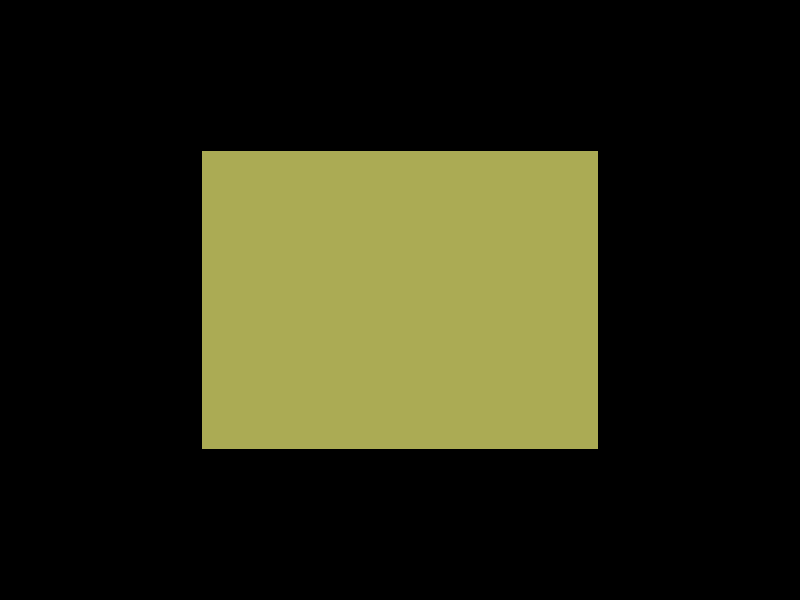 
#version 3.1;

#include "colors.inc"
#include "textures.inc"

global_settings {
  max_trace_level 15
  assumed_gamma 2.2
  }

light_source {<5, 10, -20> color <1,1,1>}
light_source {<-60, -30, -40> color <0.54,1,0.5>}

camera {
    location <0,0,-16>
    right x
    up y
    angle 45
    look_at <0, 0, 0>
}



#declare     x0 = array[16][4]
#declare xtrans = array[16][4]
#declare   xscr = array[16][3]
#declare Square = array[24][4]

#macro InitHypercube ()    
    #declare xx = 0;
    #while (xx <= 1)
        #declare yy = 0;
        #while (yy <= 1)
            #declare zz = 0;
            #while (zz <= 1)
                #declare ww = 0;
                #while (ww <= 1)
                    #declare x0[xx+2*(yy+2*(zz+2*ww))][0] = 2*xx-1;
                    #declare x0[xx+2*(yy+2*(zz+2*ww))][1] = 2*yy-1;
                    #declare x0[xx+2*(yy+2*(zz+2*ww))][2] = 2*zz-1;
                    #declare x0[xx+2*(yy+2*(zz+2*ww))][3] = 2*ww-1;
                    
                    #declare ww = ww+1;
                #end
                
                #declare zz = zz+1;
            #end
            
            #declare yy = yy+1;
        #end
        
        #declare xx = xx+1;
    #end
#end                            //  InitHypercube


#macro TransformX (Rxw)
    #declare s = sin (Rxw);
    #declare c = cos (Rxw);
    #declare i = 0;
    #while (i < 16)
        #declare X = x0[i][0];
        #declare xtrans[i][0] = c*X+s*x0[i][3];
        #declare xtrans[i][1] = x0[i][1];
        #declare xtrans[i][2] = x0[i][2];
        #declare xtrans[i][3] = c*x0[i][3]-s*X;
        
        #declare i = i+1;
    #end
#end             

#macro TransformY (Ryw)
    #declare s = sin (Ryw);
    #declare c = cos (Ryw);
    #declare i = 0;
    #while (i < 16)
        #declare Y = x0[i][1];
        #declare xtrans[i][0] = xtrans[i][0];
        #declare xtrans[i][1] = c*Y+s*xtrans[i][3];
        #declare xtrans[i][2] = xtrans[i][2];
        #declare xtrans[i][3] = c*xtrans[i][3]-s*Y;
        
        #declare i = i+1;
    #end
#end             

#macro TransformZ (Rzw)
    #declare s = sin (Rzw);
    #declare c = cos (Rzw);
    #declare i = 0;
    #while (i < 16)
        #declare Z = x0[i][2];
        #declare xtrans[i][0] = xtrans[i][0];
        #declare xtrans[i][1] = xtrans[i][1];
        #declare xtrans[i][2] = c*Z-s*xtrans[i][3];
        #declare xtrans[i][3] = c*xtrans[i][3]+s*Z;
        
        #declare i = i+1;
    #end
#end             
                   
#macro TranslateW (Tw)
    #declare i = 0;
    #while (i < 16)    
        #declare xtrans[i][3] = xtrans[i][3]+Tw;
        #declare i = i+1;
    #end
#end             
                   
#macro Project (Wscr, Wcam)
    #declare i = 0;
    #while (i < 16)
        #declare ProjectionFactor = (Wscr - Wcam)/xtrans[i][3];
        #declare j = 0;
        #while (j < 3)
            #declare xscr[i][j] = xtrans[i][j]*ProjectionFactor;
            #declare j = j+1;
        #end
        
        #declare i = i+1;
    #end
#end

#macro DeclareSquare (i, a, b, c, d)
    #declare Square[i][0] = a;
    #declare Square[i][1] = b;
    #declare Square[i][2] = c;
    #declare Square[i][3] = d;      
#end                             

#declare rmax = -10;
#declare rmin =  10;
#declare gmax = -10;
#declare gmin =  10;
#declare bmax = -10;
#declare bmin =  10;
#declare fmax = -10;
#declare fmin =  10;
#macro DeclareColor (i)
    #declare R = (x0[Square[i][0]][0] + x0[Square[i][1]][0]
                + x0[Square[i][2]][0] + x0[Square[i][3]][0] + 8)/12;   //  1/3 <= R <= 1 
#   if (R > rmax)
        #declare rmax = R;
#   end        
#   if (R < rmin)
        #declare rmin = R;
#   end        
                
    #declare G = (x0[Square[i][0]][1] + x0[Square[i][1]][1]
                + x0[Square[i][2]][1] + x0[Square[i][3]][1] + 8)/12;
#   if (G > gmax)
        #declare gmax = G;
#   end        
#   if (G < gmin)
        #declare gmin = G;
#   end        
    #declare B = (x0[Square[i][0]][2] + x0[Square[i][1]][2]
                + x0[Square[i][2]][2] + x0[Square[i][3]][2] + 8)/12;               
#   if (B > bmax)
        #declare bmax = B;
#   end        
#   if (B < bmin)
        #declare bmin = B;
#   end        
    #declare F = (x0[Square[i][0]][3] + x0[Square[i][1]][3]
                + x0[Square[i][2]][3] + x0[Square[i][3]][3] + 4)/8;
#   if (F > fmax)
        #declare fmax = F;
#   end        
#   if (F < fmin)
        #declare fmin = F;
#   end        
    #declare F = 0.9-0.8*F;            //  0.25 <= F <= 0.75
    
    pigment { color rgbf < R, G, B, F> }                    
#end

    
#macro InitSquares ()
    DeclareSquare (0,  0, 1, 2, 3)    
    DeclareSquare (1,  0, 1, 4, 5)    
    DeclareSquare (2,  0, 1, 8, 9)    
    DeclareSquare (3,  0, 2, 4, 6)    
    DeclareSquare (4,  0, 2, 8,10)    
    DeclareSquare (5,  0, 4, 8,12)    
    DeclareSquare (6,  1, 3, 5, 7)    
    DeclareSquare (7,  1, 3, 9,11)    
    DeclareSquare (8,  1, 5, 9,13)    
    DeclareSquare (9,  2, 3, 6, 7)    
    DeclareSquare (10, 2, 3,10,11)    
    DeclareSquare (11, 2, 6,10,14)    
    DeclareSquare (12, 3, 7,11,15)    
    DeclareSquare (13, 4, 5, 6, 7)    
    DeclareSquare (14, 4, 5,12,13)    
    DeclareSquare (15, 4, 6,12,14)    
    DeclareSquare (16, 5, 7,13,15)    
    DeclareSquare (17, 6, 7,14,15)    
    DeclareSquare (18, 8, 9,10,11)    
    DeclareSquare (19, 8, 9,12,13)    
    DeclareSquare (20, 8,10,12,14)    
    DeclareSquare (21, 9,11,13,15)    
    DeclareSquare (22,10,11,14,15)    
    DeclareSquare (23,12,13,14,15)    

    #declare i = 0;
    #while (i < 24)
        triangle {
            <xscr[Square[i][0]][0], xscr[Square[i][0]][1], xscr[Square[i][0]][2]>,
            <xscr[Square[i][1]][0], xscr[Square[i][1]][1], xscr[Square[i][1]][2]>,
            <xscr[Square[i][2]][0], xscr[Square[i][2]][1], xscr[Square[i][2]][2]>

            texture {
                Chrome_Metal
                DeclareColor (i)
            }
            interior { ior 1.2 }
        }
        triangle {
            <xscr[Square[i][1]][0], xscr[Square[i][1]][1], xscr[Square[i][1]][2]>,
            <xscr[Square[i][2]][0], xscr[Square[i][2]][1], xscr[Square[i][2]][2]>,
            <xscr[Square[i][3]][0], xscr[Square[i][3]][1], xscr[Square[i][3]][2]>
            
            texture { 
                Chrome_Metal           
                DeclareColor (i)
            }                    
            interior { ior 1.2 }
        }        
        
        #declare i = i+1;
    #end
    
#end


InitHypercube ()

#switch (clock)
    #range (0.0, 1.0)
        TransformX (pi*clock)  
    #break
    #range (1.0, 2.0)
        TransformX (pi)
        TransformY (pi*(clock-1))  
    #break
    #range (2.0, 3.0)
        TransformX (pi)
        TransformY (pi)  
        TransformZ (pi*(clock-2))  
    #break    
    #range (3.0, 4.0)
        TransformX (pi*(4-clock))
        TransformY (pi*(4-clock))  
        TransformZ (pi*(4-clock))  
    #break    
#end
TranslateW (2.1)


Project (3, 0)

union {
    InitSquares ()
    
    rotate <0, 180*clock, 0>
}
     
     
#debug concat ("rmin = ", str (rmin, 5, 2), "\trmax = ", str (rmax, 5, 2), 
             "\ngmin = ", str (gmin, 5, 2), "\tgmax = ", str (gmax, 5, 2),
             "\nbmin = ", str (bmin, 5, 2), "\tbmax = ", str (bmax, 5, 2),
             "\nfmin = ", str (fmin, 5, 2), "\tfmax = ", str (fmax, 5, 2))